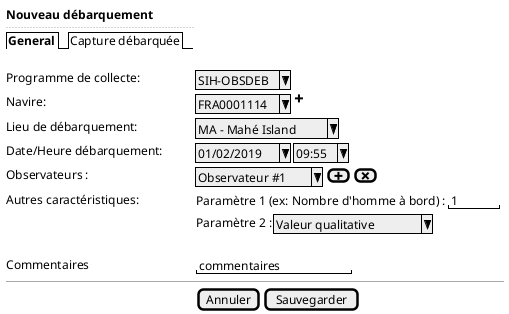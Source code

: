 @startsalt
{
  <b>Nouveau débarquement
  ..
  {/ <b>General | Capture débarquée }
  .
  Programme de collecte:    | { ^SIH-OBSDEB^ }
  Navire:                   | { ^FRA0001114^ | <&plus> }
  Lieu de débarquement:     | { ^MA - Mahé Island^ }
  Date/Heure débarquement:  | { ^01/02/2019^ | ^09:55^ }
  Observateurs :            | { ^Observateur #1^ | [<&plus>] | [<&x>]}
  Autres caractéristiques:  | { Paramètre 1 (ex: Nombre d'homme à bord) : | "   1  " }
  .                         | { Paramètre 2 : | ^Valeur qualitative^ }

  .
  Commentaires              | { "commentaires       "}

  -- | --

  .                          | {[Annuler] | [Sauvegarder]}
}
@endsalt
